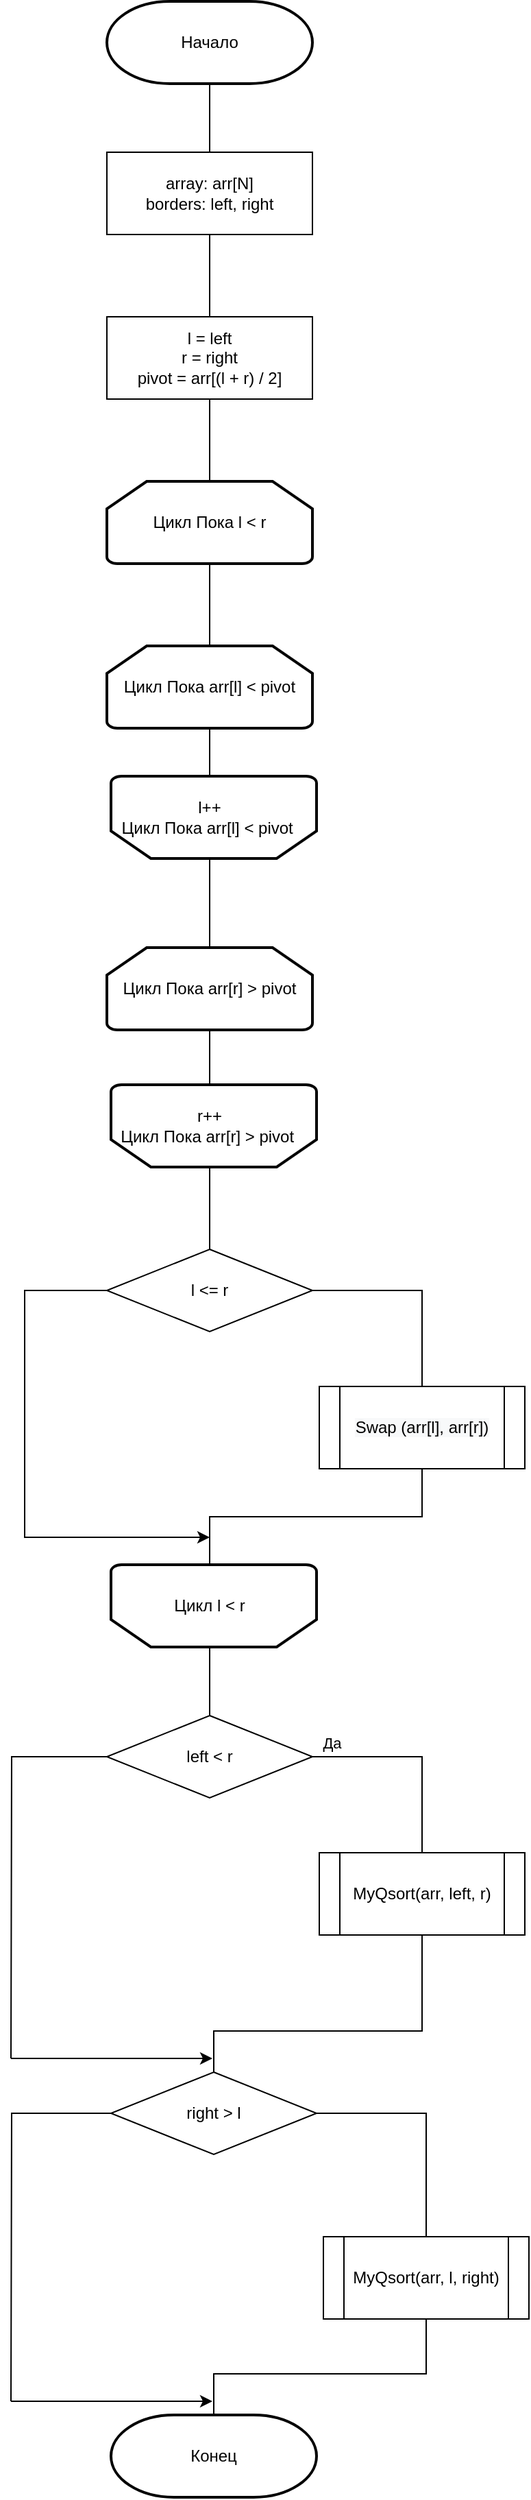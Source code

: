 <mxfile version="13.7.3" type="device"><diagram id="8eE9dnsj5BXGLmvlRFCp" name="Страница 1"><mxGraphModel dx="1102" dy="744" grid="1" gridSize="10" guides="1" tooltips="1" connect="1" arrows="1" fold="1" page="1" pageScale="1" pageWidth="827" pageHeight="1169" math="0" shadow="0"><root><mxCell id="0"/><mxCell id="1" parent="0"/><mxCell id="pL5YQ1hxRh8WVdW64jGF-1" value="Начало" style="strokeWidth=2;html=1;shape=mxgraph.flowchart.terminator;whiteSpace=wrap;" vertex="1" parent="1"><mxGeometry x="250" y="20" width="150" height="60" as="geometry"/></mxCell><mxCell id="pL5YQ1hxRh8WVdW64jGF-5" value="array: arr[N]&lt;br&gt;borders: left, right" style="rounded=0;whiteSpace=wrap;html=1;labelBackgroundColor=none;" vertex="1" parent="1"><mxGeometry x="250" y="130" width="150" height="60" as="geometry"/></mxCell><mxCell id="pL5YQ1hxRh8WVdW64jGF-44" style="edgeStyle=orthogonalEdgeStyle;rounded=0;orthogonalLoop=1;jettySize=auto;html=1;exitX=0.5;exitY=1;exitDx=0;exitDy=0;entryX=0.5;entryY=0;entryDx=0;entryDy=0;entryPerimeter=0;endArrow=none;endFill=0;" edge="1" parent="1" source="pL5YQ1hxRh8WVdW64jGF-9" target="pL5YQ1hxRh8WVdW64jGF-33"><mxGeometry relative="1" as="geometry"/></mxCell><mxCell id="pL5YQ1hxRh8WVdW64jGF-9" value="l = left&lt;br&gt;r = right&lt;br&gt;pivot = arr[(l + r) / 2]" style="rounded=0;whiteSpace=wrap;html=1;labelBackgroundColor=none;" vertex="1" parent="1"><mxGeometry x="250" y="250" width="150" height="60" as="geometry"/></mxCell><mxCell id="pL5YQ1hxRh8WVdW64jGF-10" value="" style="endArrow=none;html=1;entryX=0.5;entryY=1;entryDx=0;entryDy=0;entryPerimeter=0;exitX=0.5;exitY=0;exitDx=0;exitDy=0;" edge="1" parent="1" source="pL5YQ1hxRh8WVdW64jGF-5" target="pL5YQ1hxRh8WVdW64jGF-1"><mxGeometry width="50" height="50" relative="1" as="geometry"><mxPoint x="320" y="330" as="sourcePoint"/><mxPoint x="370" y="280" as="targetPoint"/></mxGeometry></mxCell><mxCell id="pL5YQ1hxRh8WVdW64jGF-11" value="" style="endArrow=none;html=1;exitX=0.5;exitY=1;exitDx=0;exitDy=0;entryX=0.5;entryY=0;entryDx=0;entryDy=0;entryPerimeter=0;" edge="1" parent="1" source="pL5YQ1hxRh8WVdW64jGF-5"><mxGeometry width="50" height="50" relative="1" as="geometry"><mxPoint x="310" y="240" as="sourcePoint"/><mxPoint x="325" y="250" as="targetPoint"/></mxGeometry></mxCell><mxCell id="pL5YQ1hxRh8WVdW64jGF-31" value="" style="strokeWidth=2;html=1;shape=mxgraph.flowchart.loop_limit;whiteSpace=wrap;labelBackgroundColor=none;rotation=-180;align=center;" vertex="1" parent="1"><mxGeometry x="253" y="1160" width="150" height="60" as="geometry"/></mxCell><mxCell id="pL5YQ1hxRh8WVdW64jGF-66" style="edgeStyle=orthogonalEdgeStyle;rounded=0;orthogonalLoop=1;jettySize=auto;html=1;exitX=0.5;exitY=1;exitDx=0;exitDy=0;entryX=0.5;entryY=0;entryDx=0;entryDy=0;endArrow=none;endFill=0;" edge="1" parent="1" source="pL5YQ1hxRh8WVdW64jGF-32" target="pL5YQ1hxRh8WVdW64jGF-56"><mxGeometry relative="1" as="geometry"/></mxCell><mxCell id="pL5YQ1hxRh8WVdW64jGF-32" value="Цикл l &amp;lt; r" style="text;html=1;strokeColor=none;fillColor=none;align=center;verticalAlign=middle;whiteSpace=wrap;rounded=0;labelBackgroundColor=none;" vertex="1" parent="1"><mxGeometry x="245" y="1160" width="160" height="60" as="geometry"/></mxCell><mxCell id="pL5YQ1hxRh8WVdW64jGF-45" style="edgeStyle=orthogonalEdgeStyle;rounded=0;orthogonalLoop=1;jettySize=auto;html=1;exitX=0.5;exitY=1;exitDx=0;exitDy=0;exitPerimeter=0;entryX=0.5;entryY=0;entryDx=0;entryDy=0;entryPerimeter=0;endArrow=none;endFill=0;" edge="1" parent="1" source="pL5YQ1hxRh8WVdW64jGF-33" target="pL5YQ1hxRh8WVdW64jGF-40"><mxGeometry relative="1" as="geometry"/></mxCell><mxCell id="pL5YQ1hxRh8WVdW64jGF-33" value="Цикл Пока l &amp;lt; r" style="strokeWidth=2;html=1;shape=mxgraph.flowchart.loop_limit;whiteSpace=wrap;labelBackgroundColor=none;" vertex="1" parent="1"><mxGeometry x="250" y="370" width="150" height="60" as="geometry"/></mxCell><mxCell id="pL5YQ1hxRh8WVdW64jGF-38" value="" style="strokeWidth=2;html=1;shape=mxgraph.flowchart.loop_limit;whiteSpace=wrap;labelBackgroundColor=none;rotation=-180;align=center;" vertex="1" parent="1"><mxGeometry x="253" y="585" width="150" height="60" as="geometry"/></mxCell><mxCell id="pL5YQ1hxRh8WVdW64jGF-47" style="edgeStyle=orthogonalEdgeStyle;rounded=0;orthogonalLoop=1;jettySize=auto;html=1;exitX=0.5;exitY=1;exitDx=0;exitDy=0;entryX=0.5;entryY=0;entryDx=0;entryDy=0;entryPerimeter=0;endArrow=none;endFill=0;" edge="1" parent="1" source="pL5YQ1hxRh8WVdW64jGF-39" target="pL5YQ1hxRh8WVdW64jGF-43"><mxGeometry relative="1" as="geometry"/></mxCell><mxCell id="pL5YQ1hxRh8WVdW64jGF-39" value="l++&lt;br&gt;Цикл Пока arr[l] &amp;lt; pivot&amp;nbsp;" style="text;html=1;strokeColor=none;fillColor=none;align=center;verticalAlign=middle;whiteSpace=wrap;rounded=0;labelBackgroundColor=none;" vertex="1" parent="1"><mxGeometry x="245" y="585" width="160" height="60" as="geometry"/></mxCell><mxCell id="pL5YQ1hxRh8WVdW64jGF-46" style="edgeStyle=orthogonalEdgeStyle;rounded=0;orthogonalLoop=1;jettySize=auto;html=1;exitX=0.5;exitY=1;exitDx=0;exitDy=0;exitPerimeter=0;entryX=0.5;entryY=0;entryDx=0;entryDy=0;endArrow=none;endFill=0;" edge="1" parent="1" source="pL5YQ1hxRh8WVdW64jGF-40" target="pL5YQ1hxRh8WVdW64jGF-39"><mxGeometry relative="1" as="geometry"/></mxCell><mxCell id="pL5YQ1hxRh8WVdW64jGF-40" value="Цикл Пока arr[l] &amp;lt; pivot" style="strokeWidth=2;html=1;shape=mxgraph.flowchart.loop_limit;whiteSpace=wrap;labelBackgroundColor=none;" vertex="1" parent="1"><mxGeometry x="250" y="490" width="150" height="60" as="geometry"/></mxCell><mxCell id="pL5YQ1hxRh8WVdW64jGF-41" value="" style="strokeWidth=2;html=1;shape=mxgraph.flowchart.loop_limit;whiteSpace=wrap;labelBackgroundColor=none;rotation=-180;align=center;" vertex="1" parent="1"><mxGeometry x="253" y="810" width="150" height="60" as="geometry"/></mxCell><mxCell id="pL5YQ1hxRh8WVdW64jGF-52" style="edgeStyle=orthogonalEdgeStyle;rounded=0;orthogonalLoop=1;jettySize=auto;html=1;exitX=0.5;exitY=1;exitDx=0;exitDy=0;entryX=0.5;entryY=0;entryDx=0;entryDy=0;endArrow=none;endFill=0;" edge="1" parent="1" source="pL5YQ1hxRh8WVdW64jGF-42" target="pL5YQ1hxRh8WVdW64jGF-49"><mxGeometry relative="1" as="geometry"/></mxCell><mxCell id="pL5YQ1hxRh8WVdW64jGF-42" value="r++&lt;br&gt;Цикл Пока arr[r] &amp;gt; pivot&amp;nbsp;" style="text;html=1;strokeColor=none;fillColor=none;align=center;verticalAlign=middle;whiteSpace=wrap;rounded=0;labelBackgroundColor=none;" vertex="1" parent="1"><mxGeometry x="245" y="810" width="160" height="60" as="geometry"/></mxCell><mxCell id="pL5YQ1hxRh8WVdW64jGF-48" style="edgeStyle=orthogonalEdgeStyle;rounded=0;orthogonalLoop=1;jettySize=auto;html=1;exitX=0.5;exitY=1;exitDx=0;exitDy=0;exitPerimeter=0;entryX=0.5;entryY=0;entryDx=0;entryDy=0;endArrow=none;endFill=0;" edge="1" parent="1" source="pL5YQ1hxRh8WVdW64jGF-43" target="pL5YQ1hxRh8WVdW64jGF-42"><mxGeometry relative="1" as="geometry"/></mxCell><mxCell id="pL5YQ1hxRh8WVdW64jGF-43" value="Цикл Пока arr[r] &amp;gt; pivot" style="strokeWidth=2;html=1;shape=mxgraph.flowchart.loop_limit;whiteSpace=wrap;labelBackgroundColor=none;" vertex="1" parent="1"><mxGeometry x="250" y="710" width="150" height="60" as="geometry"/></mxCell><mxCell id="pL5YQ1hxRh8WVdW64jGF-51" style="edgeStyle=orthogonalEdgeStyle;rounded=0;orthogonalLoop=1;jettySize=auto;html=1;exitX=1;exitY=0.5;exitDx=0;exitDy=0;entryX=0.5;entryY=0;entryDx=0;entryDy=0;endArrow=none;endFill=0;" edge="1" parent="1" source="pL5YQ1hxRh8WVdW64jGF-49" target="pL5YQ1hxRh8WVdW64jGF-50"><mxGeometry relative="1" as="geometry"/></mxCell><mxCell id="pL5YQ1hxRh8WVdW64jGF-54" style="edgeStyle=orthogonalEdgeStyle;rounded=0;orthogonalLoop=1;jettySize=auto;html=1;exitX=0;exitY=0.5;exitDx=0;exitDy=0;endArrow=none;endFill=0;" edge="1" parent="1" source="pL5YQ1hxRh8WVdW64jGF-49"><mxGeometry relative="1" as="geometry"><mxPoint x="220" y="1140" as="targetPoint"/><Array as="points"><mxPoint x="190" y="960"/><mxPoint x="190" y="1140"/></Array></mxGeometry></mxCell><mxCell id="pL5YQ1hxRh8WVdW64jGF-49" value="l &amp;lt;= r" style="rhombus;whiteSpace=wrap;html=1;" vertex="1" parent="1"><mxGeometry x="250" y="930" width="150" height="60" as="geometry"/></mxCell><mxCell id="pL5YQ1hxRh8WVdW64jGF-53" style="edgeStyle=orthogonalEdgeStyle;rounded=0;orthogonalLoop=1;jettySize=auto;html=1;exitX=0.5;exitY=1;exitDx=0;exitDy=0;entryX=0.5;entryY=0;entryDx=0;entryDy=0;endArrow=none;endFill=0;" edge="1" parent="1" source="pL5YQ1hxRh8WVdW64jGF-50" target="pL5YQ1hxRh8WVdW64jGF-32"><mxGeometry relative="1" as="geometry"/></mxCell><mxCell id="pL5YQ1hxRh8WVdW64jGF-50" value="&lt;span style=&quot;color: rgb(0 , 0 , 0) ; font-family: &amp;#34;helvetica&amp;#34; ; font-size: 12px ; font-style: normal ; font-weight: 400 ; letter-spacing: normal ; text-align: center ; text-indent: 0px ; text-transform: none ; word-spacing: 0px ; background-color: rgb(248 , 249 , 250) ; display: inline ; float: none&quot;&gt;Swap (arr[l], arr[r])&lt;/span&gt;&lt;br&gt;" style="shape=process;whiteSpace=wrap;html=1;backgroundOutline=1;" vertex="1" parent="1"><mxGeometry x="405" y="1030" width="150" height="60" as="geometry"/></mxCell><mxCell id="pL5YQ1hxRh8WVdW64jGF-55" value="" style="endArrow=classic;html=1;" edge="1" parent="1"><mxGeometry width="50" height="50" relative="1" as="geometry"><mxPoint x="220" y="1140" as="sourcePoint"/><mxPoint x="325" y="1140" as="targetPoint"/></mxGeometry></mxCell><mxCell id="pL5YQ1hxRh8WVdW64jGF-61" style="edgeStyle=orthogonalEdgeStyle;rounded=0;orthogonalLoop=1;jettySize=auto;html=1;exitX=1;exitY=0.5;exitDx=0;exitDy=0;entryX=0.5;entryY=0;entryDx=0;entryDy=0;endArrow=none;endFill=0;" edge="1" parent="1" source="pL5YQ1hxRh8WVdW64jGF-56" target="pL5YQ1hxRh8WVdW64jGF-58"><mxGeometry relative="1" as="geometry"/></mxCell><mxCell id="pL5YQ1hxRh8WVdW64jGF-65" value="Да" style="edgeLabel;html=1;align=center;verticalAlign=middle;resizable=0;points=[];" vertex="1" connectable="0" parent="pL5YQ1hxRh8WVdW64jGF-61"><mxGeometry x="-0.732" y="5" relative="1" as="geometry"><mxPoint x="-6" y="-5" as="offset"/></mxGeometry></mxCell><mxCell id="pL5YQ1hxRh8WVdW64jGF-63" style="edgeStyle=orthogonalEdgeStyle;rounded=0;orthogonalLoop=1;jettySize=auto;html=1;exitX=0;exitY=0.5;exitDx=0;exitDy=0;endArrow=none;endFill=0;" edge="1" parent="1" source="pL5YQ1hxRh8WVdW64jGF-56"><mxGeometry relative="1" as="geometry"><mxPoint x="180" y="1520" as="targetPoint"/></mxGeometry></mxCell><mxCell id="pL5YQ1hxRh8WVdW64jGF-56" value="left &amp;lt; r" style="rhombus;whiteSpace=wrap;html=1;" vertex="1" parent="1"><mxGeometry x="250" y="1270" width="150" height="60" as="geometry"/></mxCell><mxCell id="pL5YQ1hxRh8WVdW64jGF-60" style="edgeStyle=orthogonalEdgeStyle;rounded=0;orthogonalLoop=1;jettySize=auto;html=1;exitX=1;exitY=0.5;exitDx=0;exitDy=0;entryX=0.5;entryY=0;entryDx=0;entryDy=0;endArrow=none;endFill=0;" edge="1" parent="1" source="pL5YQ1hxRh8WVdW64jGF-57" target="pL5YQ1hxRh8WVdW64jGF-59"><mxGeometry relative="1" as="geometry"/></mxCell><mxCell id="pL5YQ1hxRh8WVdW64jGF-69" style="edgeStyle=orthogonalEdgeStyle;rounded=0;orthogonalLoop=1;jettySize=auto;html=1;exitX=0;exitY=0.5;exitDx=0;exitDy=0;endArrow=none;endFill=0;" edge="1" parent="1" source="pL5YQ1hxRh8WVdW64jGF-57"><mxGeometry relative="1" as="geometry"><mxPoint x="180.0" y="1770" as="targetPoint"/></mxGeometry></mxCell><mxCell id="pL5YQ1hxRh8WVdW64jGF-57" value="right &amp;gt; l" style="rhombus;whiteSpace=wrap;html=1;" vertex="1" parent="1"><mxGeometry x="253" y="1530" width="150" height="60" as="geometry"/></mxCell><mxCell id="pL5YQ1hxRh8WVdW64jGF-62" style="edgeStyle=orthogonalEdgeStyle;rounded=0;orthogonalLoop=1;jettySize=auto;html=1;exitX=0.5;exitY=1;exitDx=0;exitDy=0;entryX=0.5;entryY=0;entryDx=0;entryDy=0;endArrow=none;endFill=0;" edge="1" parent="1" source="pL5YQ1hxRh8WVdW64jGF-58" target="pL5YQ1hxRh8WVdW64jGF-57"><mxGeometry relative="1" as="geometry"><Array as="points"><mxPoint x="480" y="1500"/><mxPoint x="328" y="1500"/></Array></mxGeometry></mxCell><mxCell id="pL5YQ1hxRh8WVdW64jGF-58" value="&lt;font face=&quot;helvetica&quot;&gt;MyQsort(arr, left, r)&lt;/font&gt;" style="shape=process;whiteSpace=wrap;html=1;backgroundOutline=1;" vertex="1" parent="1"><mxGeometry x="405" y="1370" width="150" height="60" as="geometry"/></mxCell><mxCell id="pL5YQ1hxRh8WVdW64jGF-68" style="edgeStyle=orthogonalEdgeStyle;rounded=0;orthogonalLoop=1;jettySize=auto;html=1;exitX=0.5;exitY=1;exitDx=0;exitDy=0;entryX=0.5;entryY=0;entryDx=0;entryDy=0;entryPerimeter=0;endArrow=none;endFill=0;" edge="1" parent="1" source="pL5YQ1hxRh8WVdW64jGF-59" target="pL5YQ1hxRh8WVdW64jGF-67"><mxGeometry relative="1" as="geometry"><Array as="points"><mxPoint x="483" y="1750"/><mxPoint x="328" y="1750"/></Array></mxGeometry></mxCell><mxCell id="pL5YQ1hxRh8WVdW64jGF-59" value="&lt;font face=&quot;helvetica&quot;&gt;MyQsort(arr, l, right)&lt;/font&gt;" style="shape=process;whiteSpace=wrap;html=1;backgroundOutline=1;" vertex="1" parent="1"><mxGeometry x="408" y="1650" width="150" height="60" as="geometry"/></mxCell><mxCell id="pL5YQ1hxRh8WVdW64jGF-64" value="" style="endArrow=classic;html=1;" edge="1" parent="1"><mxGeometry width="50" height="50" relative="1" as="geometry"><mxPoint x="180" y="1520" as="sourcePoint"/><mxPoint x="327" y="1520" as="targetPoint"/></mxGeometry></mxCell><mxCell id="pL5YQ1hxRh8WVdW64jGF-67" value="Конец" style="strokeWidth=2;html=1;shape=mxgraph.flowchart.terminator;whiteSpace=wrap;" vertex="1" parent="1"><mxGeometry x="253" y="1780" width="150" height="60" as="geometry"/></mxCell><mxCell id="pL5YQ1hxRh8WVdW64jGF-70" value="" style="endArrow=classic;html=1;" edge="1" parent="1"><mxGeometry width="50" height="50" relative="1" as="geometry"><mxPoint x="180" y="1770" as="sourcePoint"/><mxPoint x="327" y="1770" as="targetPoint"/></mxGeometry></mxCell></root></mxGraphModel></diagram></mxfile>